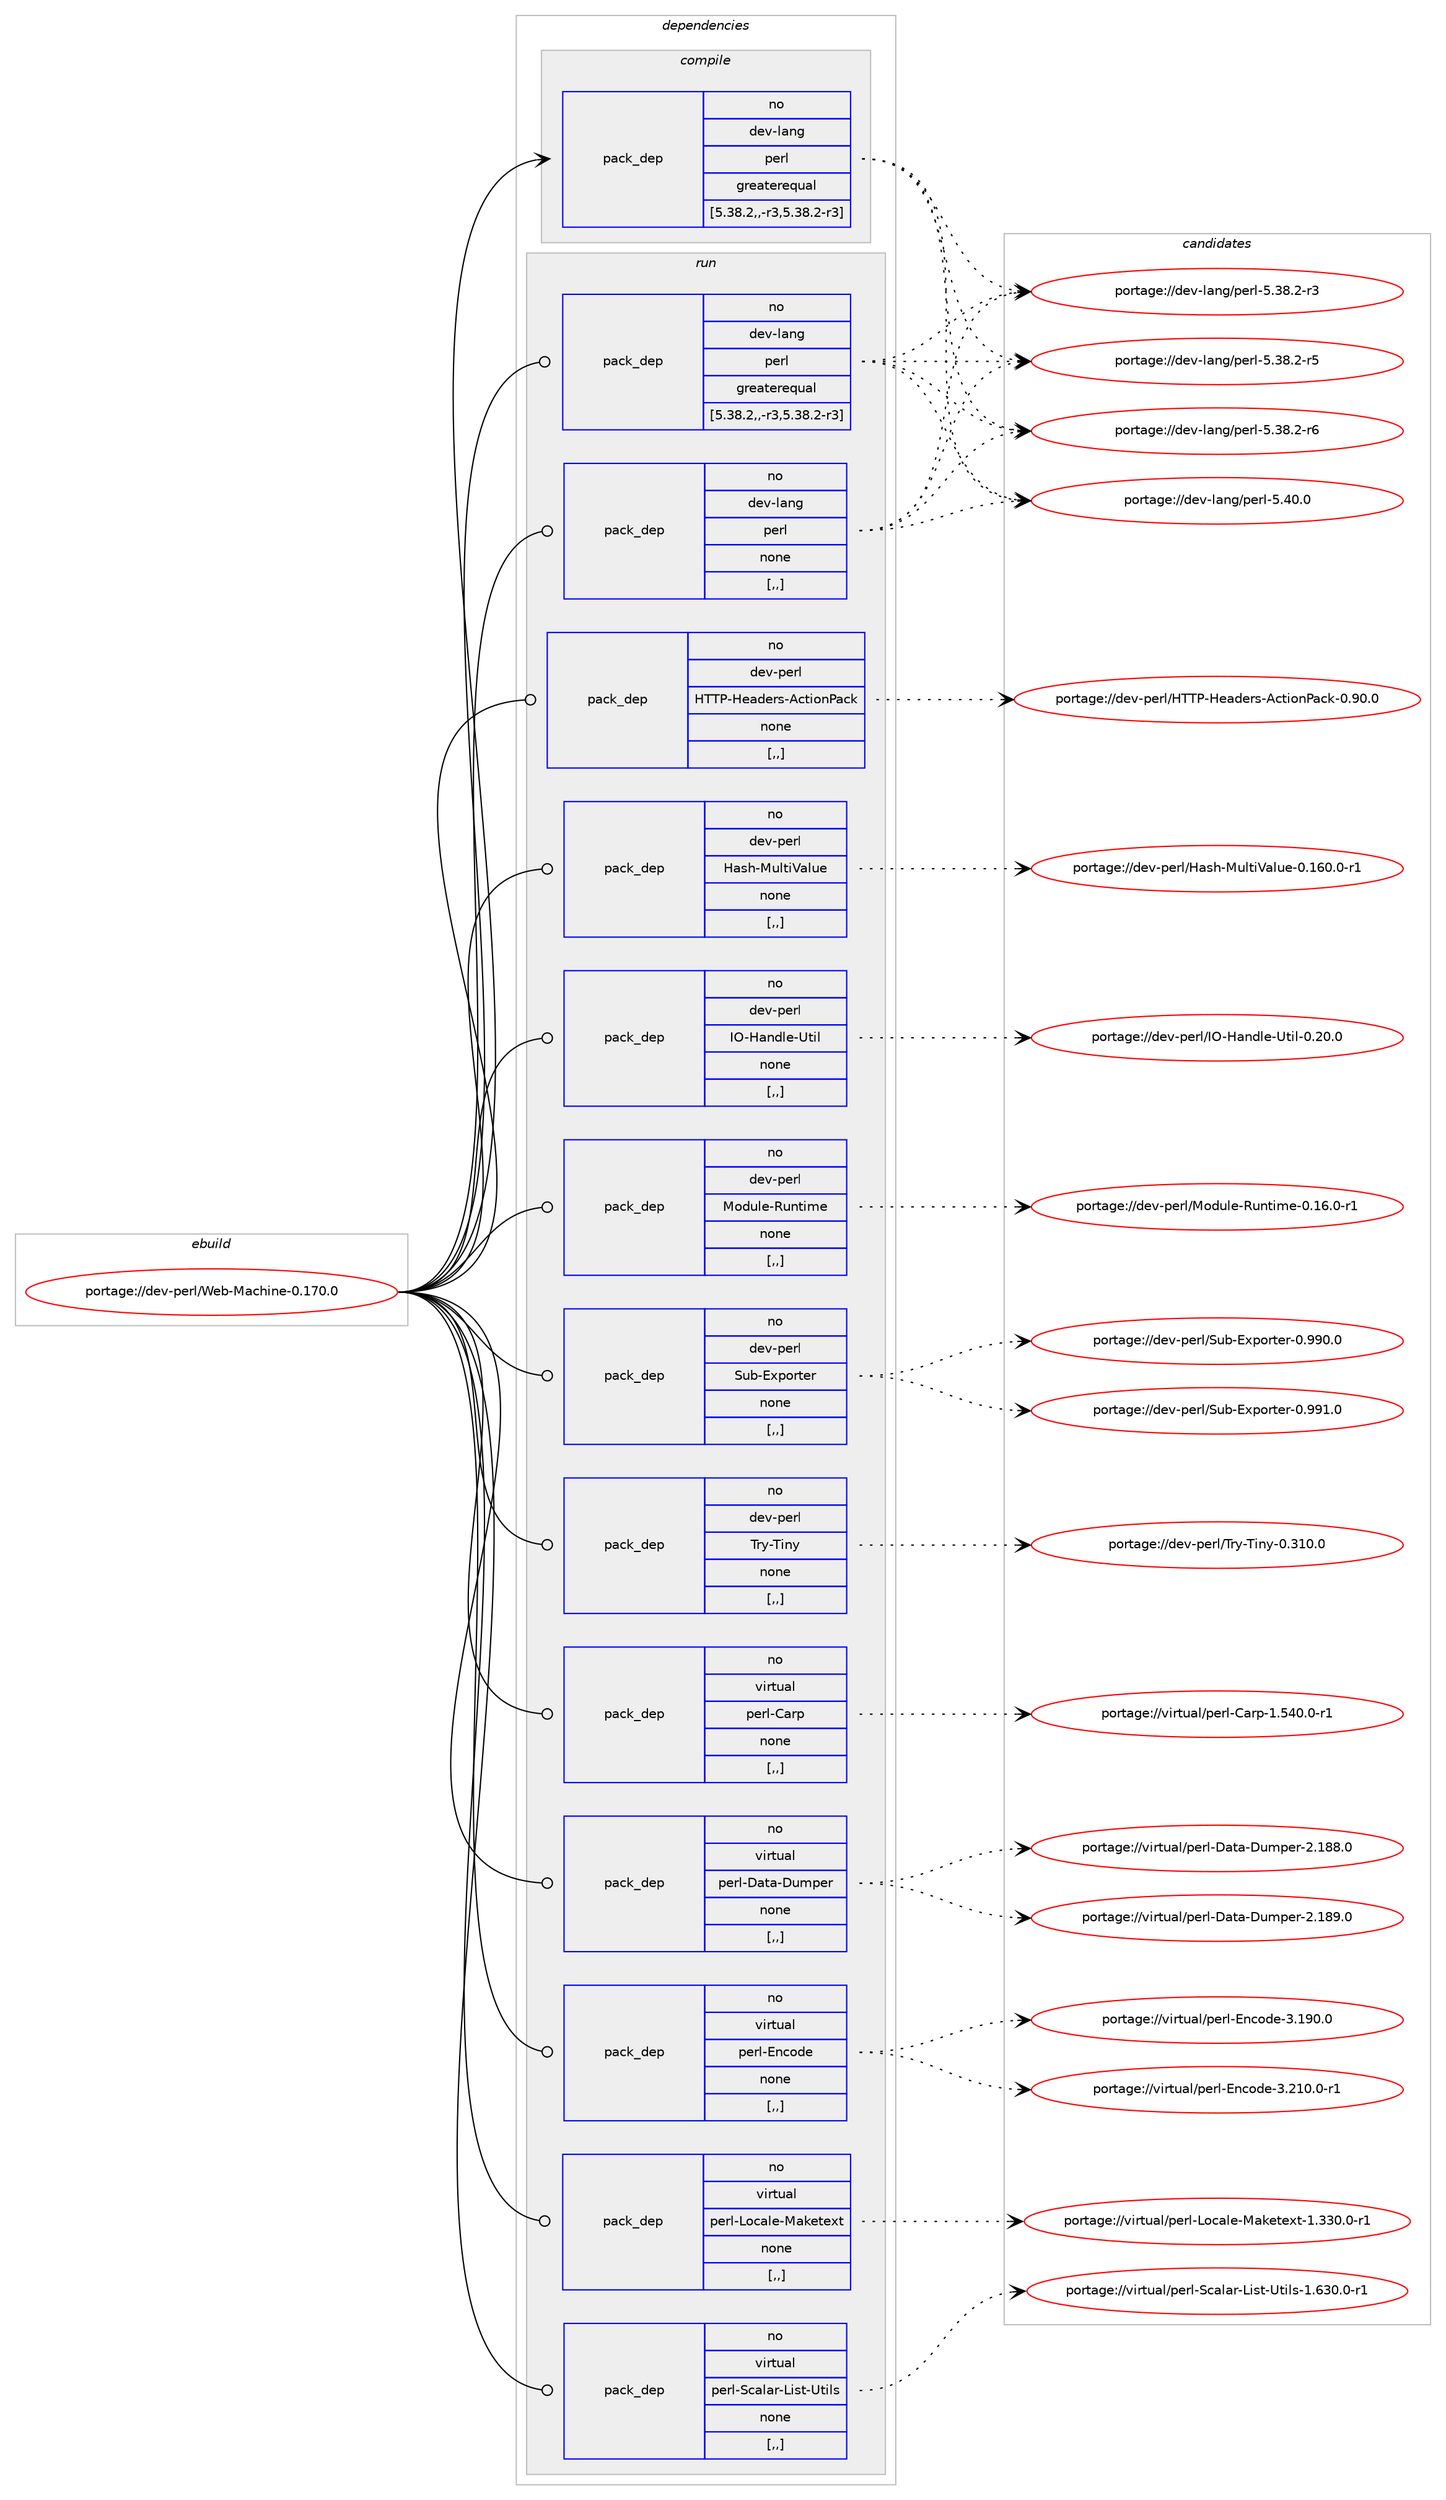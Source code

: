 digraph prolog {

# *************
# Graph options
# *************

newrank=true;
concentrate=true;
compound=true;
graph [rankdir=LR,fontname=Helvetica,fontsize=10,ranksep=1.5];#, ranksep=2.5, nodesep=0.2];
edge  [arrowhead=vee];
node  [fontname=Helvetica,fontsize=10];

# **********
# The ebuild
# **********

subgraph cluster_leftcol {
color=gray;
rank=same;
label=<<i>ebuild</i>>;
id [label="portage://dev-perl/Web-Machine-0.170.0", color=red, width=4, href="../dev-perl/Web-Machine-0.170.0.svg"];
}

# ****************
# The dependencies
# ****************

subgraph cluster_midcol {
color=gray;
label=<<i>dependencies</i>>;
subgraph cluster_compile {
fillcolor="#eeeeee";
style=filled;
label=<<i>compile</i>>;
subgraph pack104869 {
dependency135243 [label=<<TABLE BORDER="0" CELLBORDER="1" CELLSPACING="0" CELLPADDING="4" WIDTH="220"><TR><TD ROWSPAN="6" CELLPADDING="30">pack_dep</TD></TR><TR><TD WIDTH="110">no</TD></TR><TR><TD>dev-lang</TD></TR><TR><TD>perl</TD></TR><TR><TD>greaterequal</TD></TR><TR><TD>[5.38.2,,-r3,5.38.2-r3]</TD></TR></TABLE>>, shape=none, color=blue];
}
id:e -> dependency135243:w [weight=20,style="solid",arrowhead="vee"];
}
subgraph cluster_compileandrun {
fillcolor="#eeeeee";
style=filled;
label=<<i>compile and run</i>>;
}
subgraph cluster_run {
fillcolor="#eeeeee";
style=filled;
label=<<i>run</i>>;
subgraph pack104870 {
dependency135244 [label=<<TABLE BORDER="0" CELLBORDER="1" CELLSPACING="0" CELLPADDING="4" WIDTH="220"><TR><TD ROWSPAN="6" CELLPADDING="30">pack_dep</TD></TR><TR><TD WIDTH="110">no</TD></TR><TR><TD>dev-lang</TD></TR><TR><TD>perl</TD></TR><TR><TD>greaterequal</TD></TR><TR><TD>[5.38.2,,-r3,5.38.2-r3]</TD></TR></TABLE>>, shape=none, color=blue];
}
id:e -> dependency135244:w [weight=20,style="solid",arrowhead="odot"];
subgraph pack104871 {
dependency135245 [label=<<TABLE BORDER="0" CELLBORDER="1" CELLSPACING="0" CELLPADDING="4" WIDTH="220"><TR><TD ROWSPAN="6" CELLPADDING="30">pack_dep</TD></TR><TR><TD WIDTH="110">no</TD></TR><TR><TD>dev-lang</TD></TR><TR><TD>perl</TD></TR><TR><TD>none</TD></TR><TR><TD>[,,]</TD></TR></TABLE>>, shape=none, color=blue];
}
id:e -> dependency135245:w [weight=20,style="solid",arrowhead="odot"];
subgraph pack104872 {
dependency135246 [label=<<TABLE BORDER="0" CELLBORDER="1" CELLSPACING="0" CELLPADDING="4" WIDTH="220"><TR><TD ROWSPAN="6" CELLPADDING="30">pack_dep</TD></TR><TR><TD WIDTH="110">no</TD></TR><TR><TD>dev-perl</TD></TR><TR><TD>HTTP-Headers-ActionPack</TD></TR><TR><TD>none</TD></TR><TR><TD>[,,]</TD></TR></TABLE>>, shape=none, color=blue];
}
id:e -> dependency135246:w [weight=20,style="solid",arrowhead="odot"];
subgraph pack104873 {
dependency135247 [label=<<TABLE BORDER="0" CELLBORDER="1" CELLSPACING="0" CELLPADDING="4" WIDTH="220"><TR><TD ROWSPAN="6" CELLPADDING="30">pack_dep</TD></TR><TR><TD WIDTH="110">no</TD></TR><TR><TD>dev-perl</TD></TR><TR><TD>Hash-MultiValue</TD></TR><TR><TD>none</TD></TR><TR><TD>[,,]</TD></TR></TABLE>>, shape=none, color=blue];
}
id:e -> dependency135247:w [weight=20,style="solid",arrowhead="odot"];
subgraph pack104874 {
dependency135248 [label=<<TABLE BORDER="0" CELLBORDER="1" CELLSPACING="0" CELLPADDING="4" WIDTH="220"><TR><TD ROWSPAN="6" CELLPADDING="30">pack_dep</TD></TR><TR><TD WIDTH="110">no</TD></TR><TR><TD>dev-perl</TD></TR><TR><TD>IO-Handle-Util</TD></TR><TR><TD>none</TD></TR><TR><TD>[,,]</TD></TR></TABLE>>, shape=none, color=blue];
}
id:e -> dependency135248:w [weight=20,style="solid",arrowhead="odot"];
subgraph pack104875 {
dependency135249 [label=<<TABLE BORDER="0" CELLBORDER="1" CELLSPACING="0" CELLPADDING="4" WIDTH="220"><TR><TD ROWSPAN="6" CELLPADDING="30">pack_dep</TD></TR><TR><TD WIDTH="110">no</TD></TR><TR><TD>dev-perl</TD></TR><TR><TD>Module-Runtime</TD></TR><TR><TD>none</TD></TR><TR><TD>[,,]</TD></TR></TABLE>>, shape=none, color=blue];
}
id:e -> dependency135249:w [weight=20,style="solid",arrowhead="odot"];
subgraph pack104876 {
dependency135250 [label=<<TABLE BORDER="0" CELLBORDER="1" CELLSPACING="0" CELLPADDING="4" WIDTH="220"><TR><TD ROWSPAN="6" CELLPADDING="30">pack_dep</TD></TR><TR><TD WIDTH="110">no</TD></TR><TR><TD>dev-perl</TD></TR><TR><TD>Sub-Exporter</TD></TR><TR><TD>none</TD></TR><TR><TD>[,,]</TD></TR></TABLE>>, shape=none, color=blue];
}
id:e -> dependency135250:w [weight=20,style="solid",arrowhead="odot"];
subgraph pack104877 {
dependency135251 [label=<<TABLE BORDER="0" CELLBORDER="1" CELLSPACING="0" CELLPADDING="4" WIDTH="220"><TR><TD ROWSPAN="6" CELLPADDING="30">pack_dep</TD></TR><TR><TD WIDTH="110">no</TD></TR><TR><TD>dev-perl</TD></TR><TR><TD>Try-Tiny</TD></TR><TR><TD>none</TD></TR><TR><TD>[,,]</TD></TR></TABLE>>, shape=none, color=blue];
}
id:e -> dependency135251:w [weight=20,style="solid",arrowhead="odot"];
subgraph pack104878 {
dependency135252 [label=<<TABLE BORDER="0" CELLBORDER="1" CELLSPACING="0" CELLPADDING="4" WIDTH="220"><TR><TD ROWSPAN="6" CELLPADDING="30">pack_dep</TD></TR><TR><TD WIDTH="110">no</TD></TR><TR><TD>virtual</TD></TR><TR><TD>perl-Carp</TD></TR><TR><TD>none</TD></TR><TR><TD>[,,]</TD></TR></TABLE>>, shape=none, color=blue];
}
id:e -> dependency135252:w [weight=20,style="solid",arrowhead="odot"];
subgraph pack104879 {
dependency135253 [label=<<TABLE BORDER="0" CELLBORDER="1" CELLSPACING="0" CELLPADDING="4" WIDTH="220"><TR><TD ROWSPAN="6" CELLPADDING="30">pack_dep</TD></TR><TR><TD WIDTH="110">no</TD></TR><TR><TD>virtual</TD></TR><TR><TD>perl-Data-Dumper</TD></TR><TR><TD>none</TD></TR><TR><TD>[,,]</TD></TR></TABLE>>, shape=none, color=blue];
}
id:e -> dependency135253:w [weight=20,style="solid",arrowhead="odot"];
subgraph pack104880 {
dependency135254 [label=<<TABLE BORDER="0" CELLBORDER="1" CELLSPACING="0" CELLPADDING="4" WIDTH="220"><TR><TD ROWSPAN="6" CELLPADDING="30">pack_dep</TD></TR><TR><TD WIDTH="110">no</TD></TR><TR><TD>virtual</TD></TR><TR><TD>perl-Encode</TD></TR><TR><TD>none</TD></TR><TR><TD>[,,]</TD></TR></TABLE>>, shape=none, color=blue];
}
id:e -> dependency135254:w [weight=20,style="solid",arrowhead="odot"];
subgraph pack104881 {
dependency135255 [label=<<TABLE BORDER="0" CELLBORDER="1" CELLSPACING="0" CELLPADDING="4" WIDTH="220"><TR><TD ROWSPAN="6" CELLPADDING="30">pack_dep</TD></TR><TR><TD WIDTH="110">no</TD></TR><TR><TD>virtual</TD></TR><TR><TD>perl-Locale-Maketext</TD></TR><TR><TD>none</TD></TR><TR><TD>[,,]</TD></TR></TABLE>>, shape=none, color=blue];
}
id:e -> dependency135255:w [weight=20,style="solid",arrowhead="odot"];
subgraph pack104882 {
dependency135256 [label=<<TABLE BORDER="0" CELLBORDER="1" CELLSPACING="0" CELLPADDING="4" WIDTH="220"><TR><TD ROWSPAN="6" CELLPADDING="30">pack_dep</TD></TR><TR><TD WIDTH="110">no</TD></TR><TR><TD>virtual</TD></TR><TR><TD>perl-Scalar-List-Utils</TD></TR><TR><TD>none</TD></TR><TR><TD>[,,]</TD></TR></TABLE>>, shape=none, color=blue];
}
id:e -> dependency135256:w [weight=20,style="solid",arrowhead="odot"];
}
}

# **************
# The candidates
# **************

subgraph cluster_choices {
rank=same;
color=gray;
label=<<i>candidates</i>>;

subgraph choice104869 {
color=black;
nodesep=1;
choice100101118451089711010347112101114108455346515646504511451 [label="portage://dev-lang/perl-5.38.2-r3", color=red, width=4,href="../dev-lang/perl-5.38.2-r3.svg"];
choice100101118451089711010347112101114108455346515646504511453 [label="portage://dev-lang/perl-5.38.2-r5", color=red, width=4,href="../dev-lang/perl-5.38.2-r5.svg"];
choice100101118451089711010347112101114108455346515646504511454 [label="portage://dev-lang/perl-5.38.2-r6", color=red, width=4,href="../dev-lang/perl-5.38.2-r6.svg"];
choice10010111845108971101034711210111410845534652484648 [label="portage://dev-lang/perl-5.40.0", color=red, width=4,href="../dev-lang/perl-5.40.0.svg"];
dependency135243:e -> choice100101118451089711010347112101114108455346515646504511451:w [style=dotted,weight="100"];
dependency135243:e -> choice100101118451089711010347112101114108455346515646504511453:w [style=dotted,weight="100"];
dependency135243:e -> choice100101118451089711010347112101114108455346515646504511454:w [style=dotted,weight="100"];
dependency135243:e -> choice10010111845108971101034711210111410845534652484648:w [style=dotted,weight="100"];
}
subgraph choice104870 {
color=black;
nodesep=1;
choice100101118451089711010347112101114108455346515646504511451 [label="portage://dev-lang/perl-5.38.2-r3", color=red, width=4,href="../dev-lang/perl-5.38.2-r3.svg"];
choice100101118451089711010347112101114108455346515646504511453 [label="portage://dev-lang/perl-5.38.2-r5", color=red, width=4,href="../dev-lang/perl-5.38.2-r5.svg"];
choice100101118451089711010347112101114108455346515646504511454 [label="portage://dev-lang/perl-5.38.2-r6", color=red, width=4,href="../dev-lang/perl-5.38.2-r6.svg"];
choice10010111845108971101034711210111410845534652484648 [label="portage://dev-lang/perl-5.40.0", color=red, width=4,href="../dev-lang/perl-5.40.0.svg"];
dependency135244:e -> choice100101118451089711010347112101114108455346515646504511451:w [style=dotted,weight="100"];
dependency135244:e -> choice100101118451089711010347112101114108455346515646504511453:w [style=dotted,weight="100"];
dependency135244:e -> choice100101118451089711010347112101114108455346515646504511454:w [style=dotted,weight="100"];
dependency135244:e -> choice10010111845108971101034711210111410845534652484648:w [style=dotted,weight="100"];
}
subgraph choice104871 {
color=black;
nodesep=1;
choice100101118451089711010347112101114108455346515646504511451 [label="portage://dev-lang/perl-5.38.2-r3", color=red, width=4,href="../dev-lang/perl-5.38.2-r3.svg"];
choice100101118451089711010347112101114108455346515646504511453 [label="portage://dev-lang/perl-5.38.2-r5", color=red, width=4,href="../dev-lang/perl-5.38.2-r5.svg"];
choice100101118451089711010347112101114108455346515646504511454 [label="portage://dev-lang/perl-5.38.2-r6", color=red, width=4,href="../dev-lang/perl-5.38.2-r6.svg"];
choice10010111845108971101034711210111410845534652484648 [label="portage://dev-lang/perl-5.40.0", color=red, width=4,href="../dev-lang/perl-5.40.0.svg"];
dependency135245:e -> choice100101118451089711010347112101114108455346515646504511451:w [style=dotted,weight="100"];
dependency135245:e -> choice100101118451089711010347112101114108455346515646504511453:w [style=dotted,weight="100"];
dependency135245:e -> choice100101118451089711010347112101114108455346515646504511454:w [style=dotted,weight="100"];
dependency135245:e -> choice10010111845108971101034711210111410845534652484648:w [style=dotted,weight="100"];
}
subgraph choice104872 {
color=black;
nodesep=1;
choice10010111845112101114108477284848045721019710010111411545659911610511111080979910745484657484648 [label="portage://dev-perl/HTTP-Headers-ActionPack-0.90.0", color=red, width=4,href="../dev-perl/HTTP-Headers-ActionPack-0.90.0.svg"];
dependency135246:e -> choice10010111845112101114108477284848045721019710010111411545659911610511111080979910745484657484648:w [style=dotted,weight="100"];
}
subgraph choice104873 {
color=black;
nodesep=1;
choice100101118451121011141084772971151044577117108116105869710811710145484649544846484511449 [label="portage://dev-perl/Hash-MultiValue-0.160.0-r1", color=red, width=4,href="../dev-perl/Hash-MultiValue-0.160.0-r1.svg"];
dependency135247:e -> choice100101118451121011141084772971151044577117108116105869710811710145484649544846484511449:w [style=dotted,weight="100"];
}
subgraph choice104874 {
color=black;
nodesep=1;
choice10010111845112101114108477379457297110100108101458511610510845484650484648 [label="portage://dev-perl/IO-Handle-Util-0.20.0", color=red, width=4,href="../dev-perl/IO-Handle-Util-0.20.0.svg"];
dependency135248:e -> choice10010111845112101114108477379457297110100108101458511610510845484650484648:w [style=dotted,weight="100"];
}
subgraph choice104875 {
color=black;
nodesep=1;
choice1001011184511210111410847771111001171081014582117110116105109101454846495446484511449 [label="portage://dev-perl/Module-Runtime-0.16.0-r1", color=red, width=4,href="../dev-perl/Module-Runtime-0.16.0-r1.svg"];
dependency135249:e -> choice1001011184511210111410847771111001171081014582117110116105109101454846495446484511449:w [style=dotted,weight="100"];
}
subgraph choice104876 {
color=black;
nodesep=1;
choice1001011184511210111410847831179845691201121111141161011144548465757484648 [label="portage://dev-perl/Sub-Exporter-0.990.0", color=red, width=4,href="../dev-perl/Sub-Exporter-0.990.0.svg"];
choice1001011184511210111410847831179845691201121111141161011144548465757494648 [label="portage://dev-perl/Sub-Exporter-0.991.0", color=red, width=4,href="../dev-perl/Sub-Exporter-0.991.0.svg"];
dependency135250:e -> choice1001011184511210111410847831179845691201121111141161011144548465757484648:w [style=dotted,weight="100"];
dependency135250:e -> choice1001011184511210111410847831179845691201121111141161011144548465757494648:w [style=dotted,weight="100"];
}
subgraph choice104877 {
color=black;
nodesep=1;
choice10010111845112101114108478411412145841051101214548465149484648 [label="portage://dev-perl/Try-Tiny-0.310.0", color=red, width=4,href="../dev-perl/Try-Tiny-0.310.0.svg"];
dependency135251:e -> choice10010111845112101114108478411412145841051101214548465149484648:w [style=dotted,weight="100"];
}
subgraph choice104878 {
color=black;
nodesep=1;
choice118105114116117971084711210111410845679711411245494653524846484511449 [label="portage://virtual/perl-Carp-1.540.0-r1", color=red, width=4,href="../virtual/perl-Carp-1.540.0-r1.svg"];
dependency135252:e -> choice118105114116117971084711210111410845679711411245494653524846484511449:w [style=dotted,weight="100"];
}
subgraph choice104879 {
color=black;
nodesep=1;
choice11810511411611797108471121011141084568971169745681171091121011144550464956564648 [label="portage://virtual/perl-Data-Dumper-2.188.0", color=red, width=4,href="../virtual/perl-Data-Dumper-2.188.0.svg"];
choice11810511411611797108471121011141084568971169745681171091121011144550464956574648 [label="portage://virtual/perl-Data-Dumper-2.189.0", color=red, width=4,href="../virtual/perl-Data-Dumper-2.189.0.svg"];
dependency135253:e -> choice11810511411611797108471121011141084568971169745681171091121011144550464956564648:w [style=dotted,weight="100"];
dependency135253:e -> choice11810511411611797108471121011141084568971169745681171091121011144550464956574648:w [style=dotted,weight="100"];
}
subgraph choice104880 {
color=black;
nodesep=1;
choice11810511411611797108471121011141084569110991111001014551464957484648 [label="portage://virtual/perl-Encode-3.190.0", color=red, width=4,href="../virtual/perl-Encode-3.190.0.svg"];
choice118105114116117971084711210111410845691109911110010145514650494846484511449 [label="portage://virtual/perl-Encode-3.210.0-r1", color=red, width=4,href="../virtual/perl-Encode-3.210.0-r1.svg"];
dependency135254:e -> choice11810511411611797108471121011141084569110991111001014551464957484648:w [style=dotted,weight="100"];
dependency135254:e -> choice118105114116117971084711210111410845691109911110010145514650494846484511449:w [style=dotted,weight="100"];
}
subgraph choice104881 {
color=black;
nodesep=1;
choice11810511411611797108471121011141084576111999710810145779710710111610112011645494651514846484511449 [label="portage://virtual/perl-Locale-Maketext-1.330.0-r1", color=red, width=4,href="../virtual/perl-Locale-Maketext-1.330.0-r1.svg"];
dependency135255:e -> choice11810511411611797108471121011141084576111999710810145779710710111610112011645494651514846484511449:w [style=dotted,weight="100"];
}
subgraph choice104882 {
color=black;
nodesep=1;
choice118105114116117971084711210111410845839997108971144576105115116458511610510811545494654514846484511449 [label="portage://virtual/perl-Scalar-List-Utils-1.630.0-r1", color=red, width=4,href="../virtual/perl-Scalar-List-Utils-1.630.0-r1.svg"];
dependency135256:e -> choice118105114116117971084711210111410845839997108971144576105115116458511610510811545494654514846484511449:w [style=dotted,weight="100"];
}
}

}
